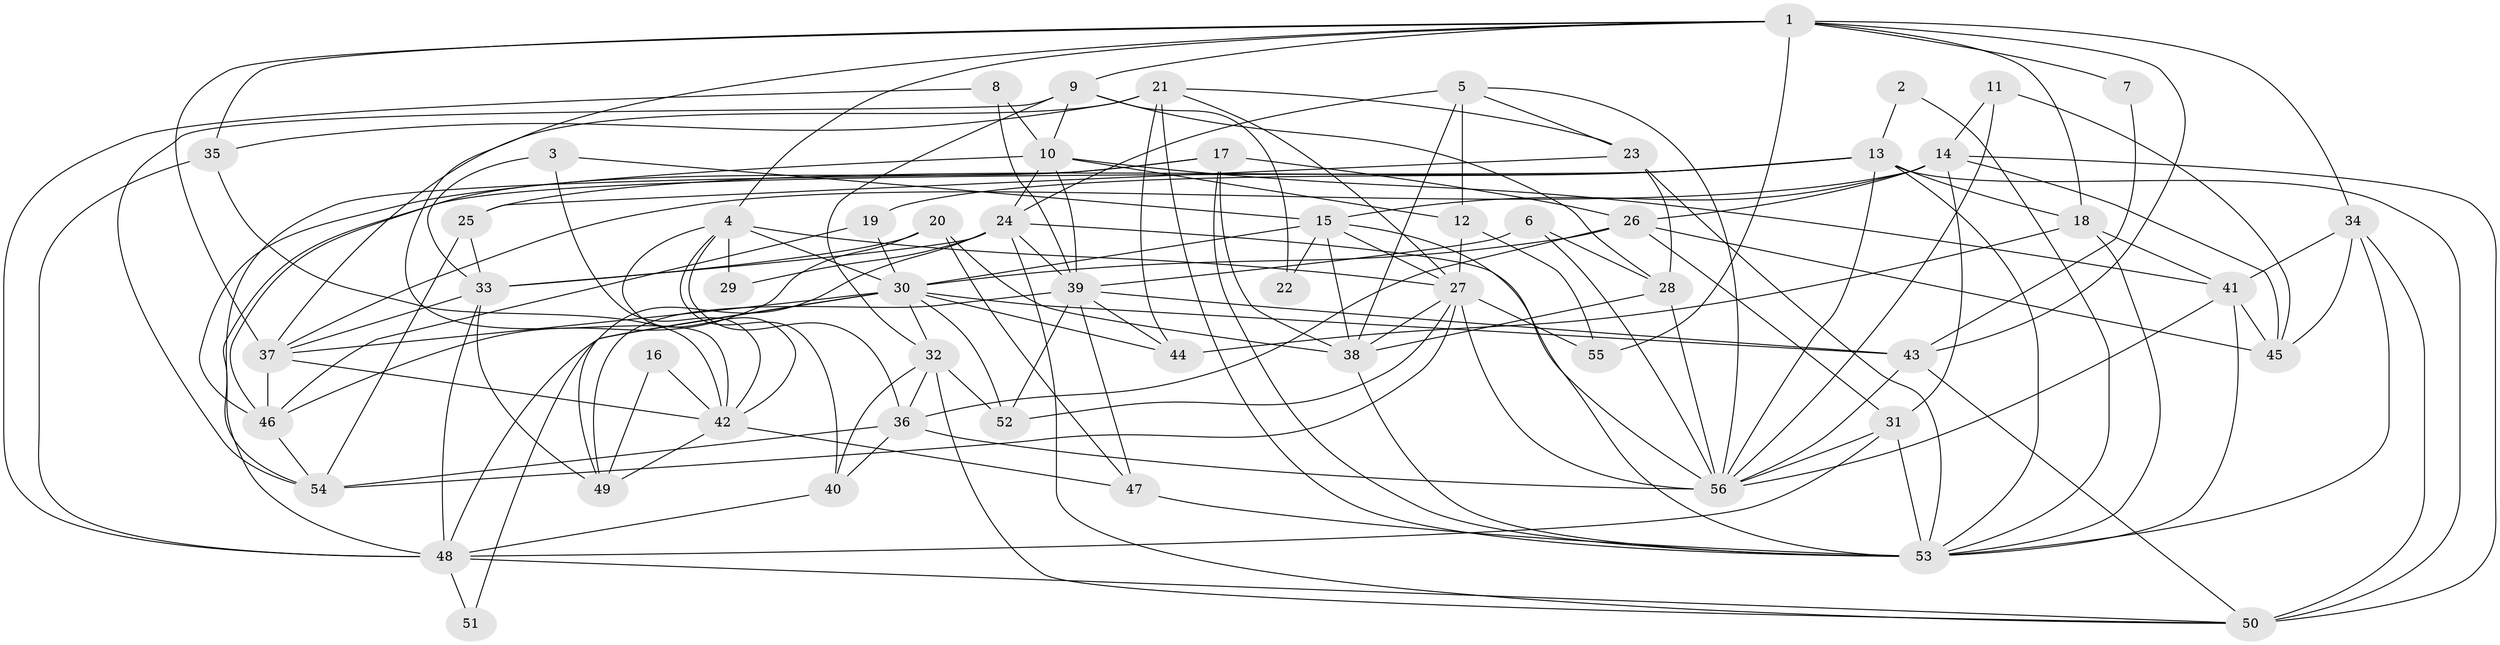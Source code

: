 // original degree distribution, {3: 0.3482142857142857, 2: 0.13392857142857142, 8: 0.017857142857142856, 5: 0.17857142857142858, 6: 0.11607142857142858, 4: 0.16071428571428573, 7: 0.044642857142857144}
// Generated by graph-tools (version 1.1) at 2025/50/03/09/25 03:50:06]
// undirected, 56 vertices, 156 edges
graph export_dot {
graph [start="1"]
  node [color=gray90,style=filled];
  1;
  2;
  3;
  4;
  5;
  6;
  7;
  8;
  9;
  10;
  11;
  12;
  13;
  14;
  15;
  16;
  17;
  18;
  19;
  20;
  21;
  22;
  23;
  24;
  25;
  26;
  27;
  28;
  29;
  30;
  31;
  32;
  33;
  34;
  35;
  36;
  37;
  38;
  39;
  40;
  41;
  42;
  43;
  44;
  45;
  46;
  47;
  48;
  49;
  50;
  51;
  52;
  53;
  54;
  55;
  56;
  1 -- 4 [weight=1.0];
  1 -- 7 [weight=1.0];
  1 -- 9 [weight=1.0];
  1 -- 18 [weight=1.0];
  1 -- 34 [weight=1.0];
  1 -- 35 [weight=1.0];
  1 -- 37 [weight=1.0];
  1 -- 42 [weight=1.0];
  1 -- 43 [weight=1.0];
  1 -- 55 [weight=2.0];
  2 -- 13 [weight=1.0];
  2 -- 53 [weight=1.0];
  3 -- 15 [weight=1.0];
  3 -- 33 [weight=1.0];
  3 -- 42 [weight=1.0];
  4 -- 27 [weight=1.0];
  4 -- 29 [weight=1.0];
  4 -- 30 [weight=1.0];
  4 -- 36 [weight=1.0];
  4 -- 40 [weight=1.0];
  4 -- 42 [weight=1.0];
  5 -- 12 [weight=1.0];
  5 -- 23 [weight=1.0];
  5 -- 24 [weight=1.0];
  5 -- 38 [weight=1.0];
  5 -- 56 [weight=1.0];
  6 -- 28 [weight=1.0];
  6 -- 39 [weight=1.0];
  6 -- 56 [weight=1.0];
  7 -- 43 [weight=1.0];
  8 -- 10 [weight=1.0];
  8 -- 39 [weight=1.0];
  8 -- 48 [weight=1.0];
  9 -- 10 [weight=1.0];
  9 -- 22 [weight=1.0];
  9 -- 28 [weight=1.0];
  9 -- 32 [weight=1.0];
  9 -- 54 [weight=1.0];
  10 -- 12 [weight=1.0];
  10 -- 24 [weight=1.0];
  10 -- 39 [weight=1.0];
  10 -- 41 [weight=1.0];
  10 -- 46 [weight=1.0];
  11 -- 14 [weight=1.0];
  11 -- 45 [weight=1.0];
  11 -- 56 [weight=1.0];
  12 -- 27 [weight=1.0];
  12 -- 55 [weight=1.0];
  13 -- 18 [weight=1.0];
  13 -- 19 [weight=1.0];
  13 -- 25 [weight=1.0];
  13 -- 48 [weight=1.0];
  13 -- 50 [weight=1.0];
  13 -- 53 [weight=1.0];
  13 -- 56 [weight=1.0];
  14 -- 15 [weight=1.0];
  14 -- 26 [weight=1.0];
  14 -- 31 [weight=1.0];
  14 -- 37 [weight=1.0];
  14 -- 45 [weight=1.0];
  14 -- 50 [weight=1.0];
  15 -- 22 [weight=1.0];
  15 -- 27 [weight=1.0];
  15 -- 30 [weight=1.0];
  15 -- 38 [weight=1.0];
  15 -- 53 [weight=1.0];
  16 -- 42 [weight=1.0];
  16 -- 49 [weight=1.0];
  17 -- 26 [weight=1.0];
  17 -- 38 [weight=1.0];
  17 -- 46 [weight=1.0];
  17 -- 53 [weight=1.0];
  17 -- 54 [weight=1.0];
  18 -- 41 [weight=1.0];
  18 -- 44 [weight=1.0];
  18 -- 53 [weight=1.0];
  19 -- 30 [weight=1.0];
  19 -- 46 [weight=1.0];
  20 -- 33 [weight=1.0];
  20 -- 38 [weight=1.0];
  20 -- 46 [weight=1.0];
  20 -- 47 [weight=1.0];
  21 -- 23 [weight=1.0];
  21 -- 27 [weight=1.0];
  21 -- 35 [weight=1.0];
  21 -- 37 [weight=1.0];
  21 -- 44 [weight=1.0];
  21 -- 53 [weight=1.0];
  23 -- 25 [weight=1.0];
  23 -- 28 [weight=1.0];
  23 -- 53 [weight=1.0];
  24 -- 29 [weight=1.0];
  24 -- 33 [weight=1.0];
  24 -- 39 [weight=1.0];
  24 -- 49 [weight=1.0];
  24 -- 50 [weight=1.0];
  24 -- 56 [weight=1.0];
  25 -- 33 [weight=1.0];
  25 -- 54 [weight=1.0];
  26 -- 30 [weight=1.0];
  26 -- 31 [weight=1.0];
  26 -- 36 [weight=1.0];
  26 -- 45 [weight=1.0];
  27 -- 38 [weight=1.0];
  27 -- 52 [weight=1.0];
  27 -- 54 [weight=1.0];
  27 -- 55 [weight=1.0];
  27 -- 56 [weight=1.0];
  28 -- 38 [weight=1.0];
  28 -- 56 [weight=1.0];
  30 -- 32 [weight=1.0];
  30 -- 37 [weight=1.0];
  30 -- 43 [weight=1.0];
  30 -- 44 [weight=1.0];
  30 -- 48 [weight=1.0];
  30 -- 51 [weight=1.0];
  30 -- 52 [weight=1.0];
  31 -- 48 [weight=1.0];
  31 -- 53 [weight=1.0];
  31 -- 56 [weight=1.0];
  32 -- 36 [weight=1.0];
  32 -- 40 [weight=1.0];
  32 -- 50 [weight=1.0];
  32 -- 52 [weight=1.0];
  33 -- 37 [weight=1.0];
  33 -- 48 [weight=1.0];
  33 -- 49 [weight=1.0];
  34 -- 41 [weight=1.0];
  34 -- 45 [weight=1.0];
  34 -- 50 [weight=1.0];
  34 -- 53 [weight=1.0];
  35 -- 42 [weight=1.0];
  35 -- 48 [weight=1.0];
  36 -- 40 [weight=1.0];
  36 -- 54 [weight=2.0];
  36 -- 56 [weight=1.0];
  37 -- 42 [weight=1.0];
  37 -- 46 [weight=1.0];
  38 -- 53 [weight=1.0];
  39 -- 43 [weight=1.0];
  39 -- 44 [weight=1.0];
  39 -- 47 [weight=1.0];
  39 -- 49 [weight=1.0];
  39 -- 52 [weight=1.0];
  40 -- 48 [weight=1.0];
  41 -- 45 [weight=2.0];
  41 -- 53 [weight=1.0];
  41 -- 56 [weight=1.0];
  42 -- 47 [weight=1.0];
  42 -- 49 [weight=1.0];
  43 -- 50 [weight=1.0];
  43 -- 56 [weight=1.0];
  46 -- 54 [weight=1.0];
  47 -- 53 [weight=1.0];
  48 -- 50 [weight=1.0];
  48 -- 51 [weight=1.0];
}
